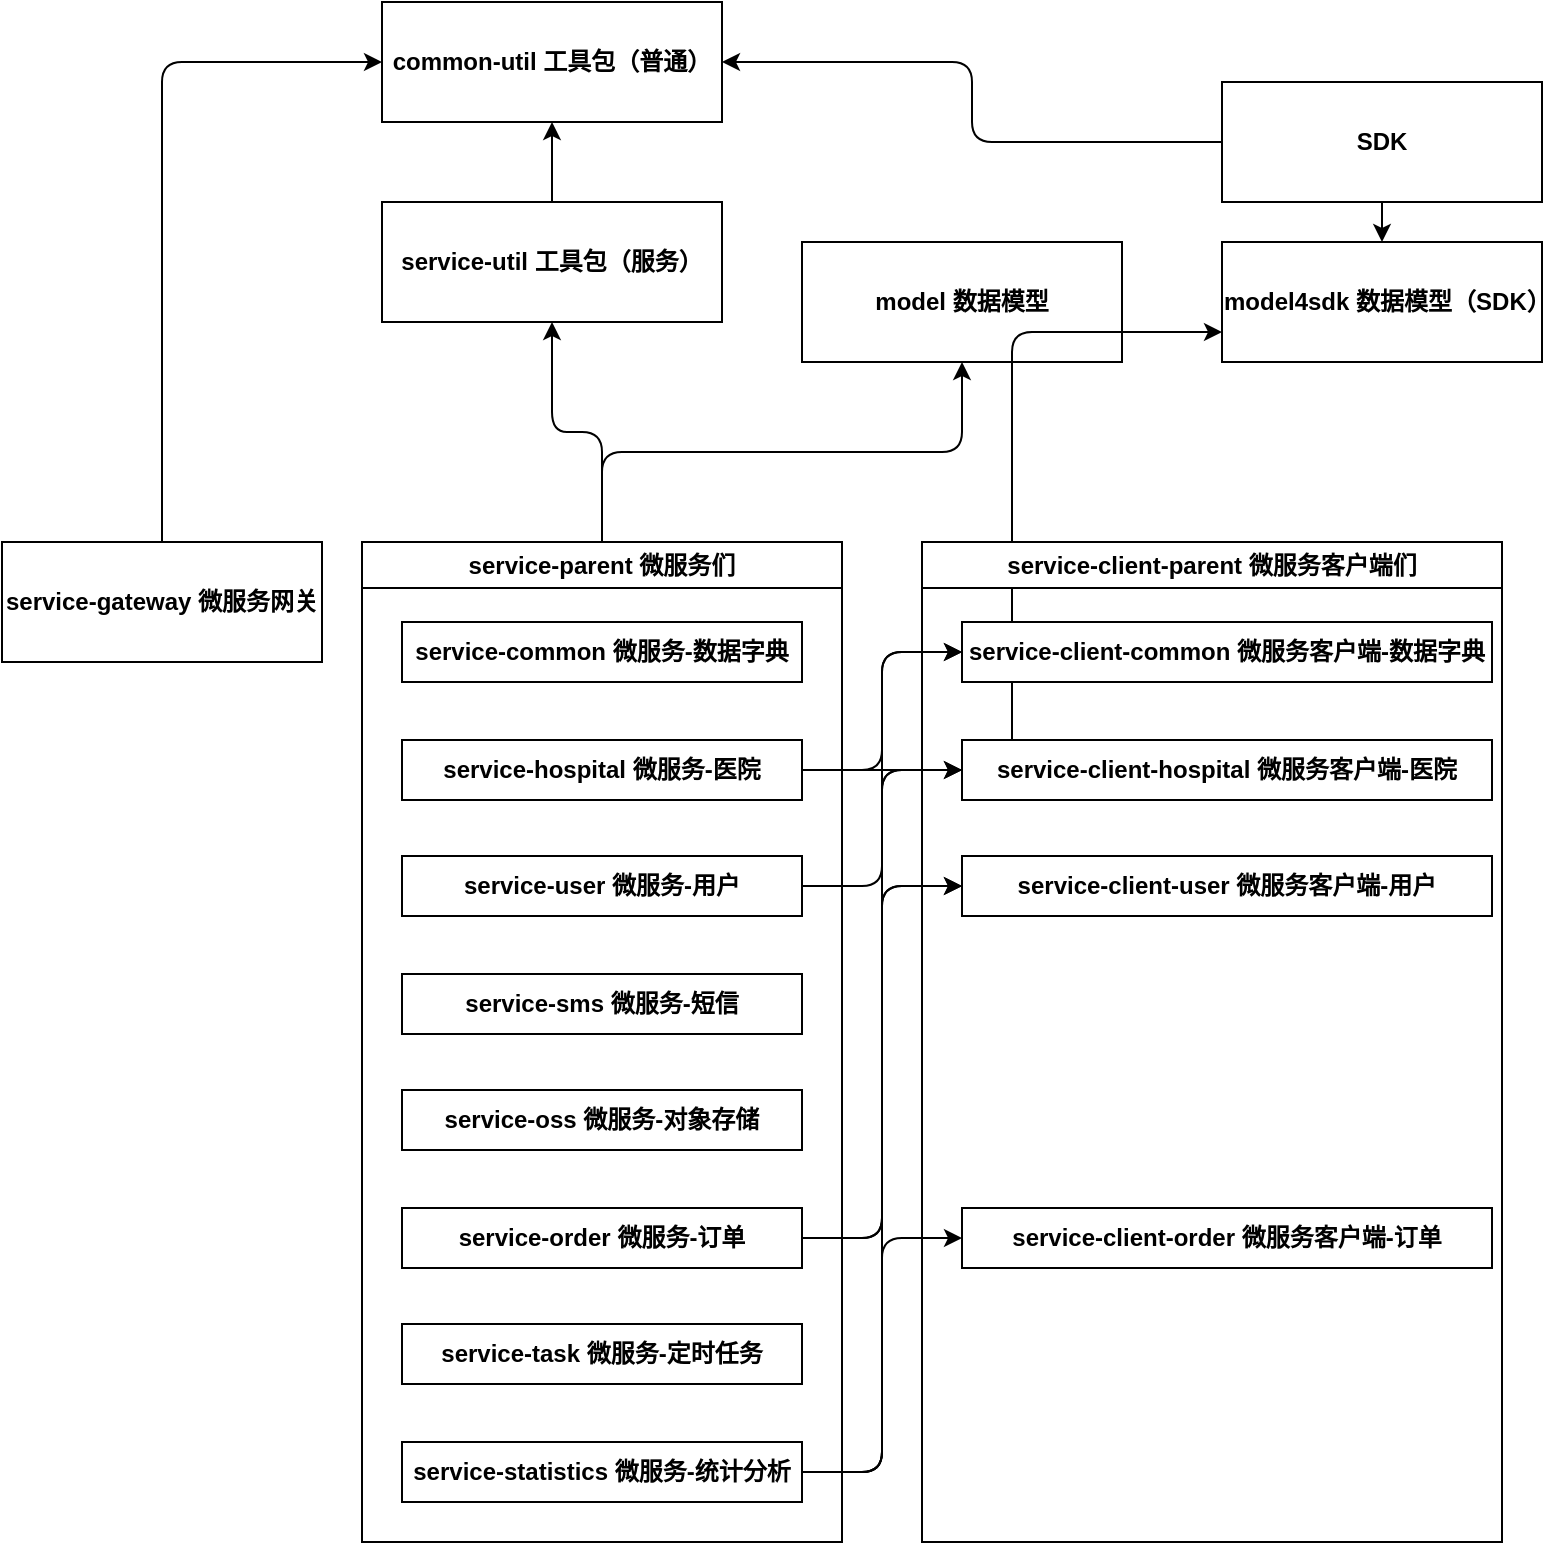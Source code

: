 <mxfile>
    <diagram id="s_uzs_EZOFK458EoL5WG" name="第 1 页">
        <mxGraphModel dx="1179" dy="668" grid="1" gridSize="10" guides="1" tooltips="1" connect="1" arrows="1" fold="1" page="1" pageScale="1" pageWidth="827" pageHeight="1169" math="0" shadow="0">
            <root>
                <mxCell id="0"/>
                <mxCell id="1" parent="0"/>
                <mxCell id="2" value="common-util 工具包（普通）" style="rounded=0;whiteSpace=wrap;html=1;fontStyle=1" vertex="1" parent="1">
                    <mxGeometry x="230" y="10" width="170" height="60" as="geometry"/>
                </mxCell>
                <mxCell id="33" style="edgeStyle=orthogonalEdgeStyle;html=1;exitX=0.5;exitY=0;exitDx=0;exitDy=0;entryX=0.5;entryY=1;entryDx=0;entryDy=0;fontStyle=1" edge="1" parent="1" source="3" target="2">
                    <mxGeometry relative="1" as="geometry"/>
                </mxCell>
                <mxCell id="3" value="service-util 工具包（服务）" style="rounded=0;whiteSpace=wrap;html=1;fontStyle=1" vertex="1" parent="1">
                    <mxGeometry x="230" y="110" width="170" height="60" as="geometry"/>
                </mxCell>
                <mxCell id="32" style="edgeStyle=orthogonalEdgeStyle;html=1;exitX=0.5;exitY=0;exitDx=0;exitDy=0;entryX=0;entryY=0.5;entryDx=0;entryDy=0;fontStyle=1" edge="1" parent="1" source="4" target="2">
                    <mxGeometry relative="1" as="geometry"/>
                </mxCell>
                <mxCell id="4" value="service-gateway 微服务网关" style="rounded=0;whiteSpace=wrap;html=1;fontStyle=1" vertex="1" parent="1">
                    <mxGeometry x="40" y="280" width="160" height="60" as="geometry"/>
                </mxCell>
                <mxCell id="5" value="model 数据模型" style="rounded=0;whiteSpace=wrap;html=1;fontStyle=1" vertex="1" parent="1">
                    <mxGeometry x="440" y="130" width="160" height="60" as="geometry"/>
                </mxCell>
                <mxCell id="6" value="model4sdk 数据模型（SDK）" style="rounded=0;whiteSpace=wrap;html=1;fontStyle=1" vertex="1" parent="1">
                    <mxGeometry x="650" y="130" width="160" height="60" as="geometry"/>
                </mxCell>
                <mxCell id="35" style="edgeStyle=orthogonalEdgeStyle;html=1;exitX=0;exitY=0.5;exitDx=0;exitDy=0;entryX=1;entryY=0.5;entryDx=0;entryDy=0;fontStyle=1" edge="1" parent="1" source="7" target="2">
                    <mxGeometry relative="1" as="geometry"/>
                </mxCell>
                <mxCell id="40" style="edgeStyle=orthogonalEdgeStyle;html=1;exitX=0.5;exitY=1;exitDx=0;exitDy=0;entryX=0.5;entryY=0;entryDx=0;entryDy=0;fontStyle=1" edge="1" parent="1" source="7" target="6">
                    <mxGeometry relative="1" as="geometry"/>
                </mxCell>
                <mxCell id="7" value="SDK" style="rounded=0;whiteSpace=wrap;html=1;fontStyle=1" vertex="1" parent="1">
                    <mxGeometry x="650" y="50" width="160" height="60" as="geometry"/>
                </mxCell>
                <mxCell id="16" value="service-common 微服务-数据字典" style="rounded=0;whiteSpace=wrap;html=1;fontStyle=1" vertex="1" parent="1">
                    <mxGeometry x="240" y="320" width="200" height="30" as="geometry"/>
                </mxCell>
                <mxCell id="17" value="service-oss 微服务-对象存储" style="rounded=0;whiteSpace=wrap;html=1;fontStyle=1" vertex="1" parent="1">
                    <mxGeometry x="240" y="554" width="200" height="30" as="geometry"/>
                </mxCell>
                <mxCell id="18" value="service-sms 微服务-短信" style="rounded=0;whiteSpace=wrap;html=1;fontStyle=1" vertex="1" parent="1">
                    <mxGeometry x="240" y="496" width="200" height="30" as="geometry"/>
                </mxCell>
                <mxCell id="49" style="edgeStyle=orthogonalEdgeStyle;html=1;exitX=1;exitY=0.5;exitDx=0;exitDy=0;entryX=0;entryY=0.5;entryDx=0;entryDy=0;fontStyle=1" edge="1" parent="1" source="19" target="25">
                    <mxGeometry relative="1" as="geometry"/>
                </mxCell>
                <mxCell id="19" value="service-user 微服务-用户" style="rounded=0;whiteSpace=wrap;html=1;fontStyle=1" vertex="1" parent="1">
                    <mxGeometry x="240" y="437" width="200" height="30" as="geometry"/>
                </mxCell>
                <mxCell id="42" style="edgeStyle=orthogonalEdgeStyle;html=1;exitX=1;exitY=0.5;exitDx=0;exitDy=0;entryX=0;entryY=0.5;entryDx=0;entryDy=0;fontStyle=1" edge="1" parent="1" source="20" target="25">
                    <mxGeometry relative="1" as="geometry"/>
                </mxCell>
                <mxCell id="43" style="edgeStyle=orthogonalEdgeStyle;html=1;exitX=1;exitY=0.5;exitDx=0;exitDy=0;entryX=0;entryY=0.75;entryDx=0;entryDy=0;fontStyle=1" edge="1" parent="1" source="20" target="6">
                    <mxGeometry relative="1" as="geometry"/>
                </mxCell>
                <mxCell id="20" value="service-hospital 微服务-医院" style="rounded=0;whiteSpace=wrap;html=1;fontStyle=1" vertex="1" parent="1">
                    <mxGeometry x="240" y="379" width="200" height="30" as="geometry"/>
                </mxCell>
                <mxCell id="46" style="edgeStyle=orthogonalEdgeStyle;html=1;exitX=1;exitY=0.5;exitDx=0;exitDy=0;entryX=0;entryY=0.5;entryDx=0;entryDy=0;fontStyle=1" edge="1" parent="1" source="21" target="24">
                    <mxGeometry relative="1" as="geometry"/>
                </mxCell>
                <mxCell id="47" style="edgeStyle=orthogonalEdgeStyle;html=1;exitX=1;exitY=0.5;exitDx=0;exitDy=0;entryX=0;entryY=0.5;entryDx=0;entryDy=0;fontStyle=1" edge="1" parent="1" source="21" target="26">
                    <mxGeometry relative="1" as="geometry"/>
                </mxCell>
                <mxCell id="48" style="edgeStyle=orthogonalEdgeStyle;html=1;exitX=1;exitY=0.5;exitDx=0;exitDy=0;entryX=0;entryY=0.5;entryDx=0;entryDy=0;fontStyle=1" edge="1" parent="1" source="21" target="27">
                    <mxGeometry relative="1" as="geometry"/>
                </mxCell>
                <mxCell id="21" value="service-statistics 微服务-统计分析" style="rounded=0;whiteSpace=wrap;html=1;fontStyle=1" vertex="1" parent="1">
                    <mxGeometry x="240" y="730" width="200" height="30" as="geometry"/>
                </mxCell>
                <mxCell id="22" value="service-task 微服务-定时任务" style="rounded=0;whiteSpace=wrap;html=1;fontStyle=1" vertex="1" parent="1">
                    <mxGeometry x="240" y="671" width="200" height="30" as="geometry"/>
                </mxCell>
                <mxCell id="44" style="edgeStyle=orthogonalEdgeStyle;html=1;exitX=1;exitY=0.5;exitDx=0;exitDy=0;entryX=0;entryY=0.5;entryDx=0;entryDy=0;fontStyle=1" edge="1" parent="1" source="23" target="24">
                    <mxGeometry relative="1" as="geometry"/>
                </mxCell>
                <mxCell id="45" style="edgeStyle=orthogonalEdgeStyle;html=1;exitX=1;exitY=0.5;exitDx=0;exitDy=0;entryX=0;entryY=0.5;entryDx=0;entryDy=0;fontStyle=1" edge="1" parent="1" source="23" target="26">
                    <mxGeometry relative="1" as="geometry"/>
                </mxCell>
                <mxCell id="23" value="service-order 微服务-订单" style="rounded=0;whiteSpace=wrap;html=1;fontStyle=1" vertex="1" parent="1">
                    <mxGeometry x="240" y="613" width="200" height="30" as="geometry"/>
                </mxCell>
                <mxCell id="30" value="service-client-parent 微服务客户端们" style="swimlane;whiteSpace=wrap;html=1;fontStyle=1" vertex="1" parent="1">
                    <mxGeometry x="500" y="280" width="290" height="500" as="geometry"/>
                </mxCell>
                <mxCell id="24" value="service-client-hospital 微服务客户端-医院" style="rounded=0;whiteSpace=wrap;html=1;fontStyle=1" vertex="1" parent="30">
                    <mxGeometry x="20" y="99" width="265" height="30" as="geometry"/>
                </mxCell>
                <mxCell id="25" value="service-client-common 微服务客户端-数据字典" style="rounded=0;whiteSpace=wrap;html=1;fontStyle=1" vertex="1" parent="30">
                    <mxGeometry x="20" y="40" width="265" height="30" as="geometry"/>
                </mxCell>
                <mxCell id="26" value="service-client-user 微服务客户端-用户" style="rounded=0;whiteSpace=wrap;html=1;fontStyle=1" vertex="1" parent="30">
                    <mxGeometry x="20" y="157" width="265" height="30" as="geometry"/>
                </mxCell>
                <mxCell id="27" value="service-client-order 微服务客户端-订单" style="rounded=0;whiteSpace=wrap;html=1;fontStyle=1" vertex="1" parent="30">
                    <mxGeometry x="20" y="333" width="265" height="30" as="geometry"/>
                </mxCell>
                <mxCell id="37" style="edgeStyle=orthogonalEdgeStyle;html=1;exitX=0.5;exitY=0;exitDx=0;exitDy=0;entryX=0.5;entryY=1;entryDx=0;entryDy=0;fontStyle=1" edge="1" parent="1" source="31" target="5">
                    <mxGeometry relative="1" as="geometry"/>
                </mxCell>
                <mxCell id="39" style="edgeStyle=orthogonalEdgeStyle;html=1;exitX=0.5;exitY=0;exitDx=0;exitDy=0;fontStyle=1" edge="1" parent="1" source="31" target="3">
                    <mxGeometry relative="1" as="geometry"/>
                </mxCell>
                <mxCell id="31" value="service-parent 微服务们" style="swimlane;whiteSpace=wrap;html=1;fontStyle=1" vertex="1" parent="1">
                    <mxGeometry x="220" y="280" width="240" height="500" as="geometry"/>
                </mxCell>
            </root>
        </mxGraphModel>
    </diagram>
</mxfile>